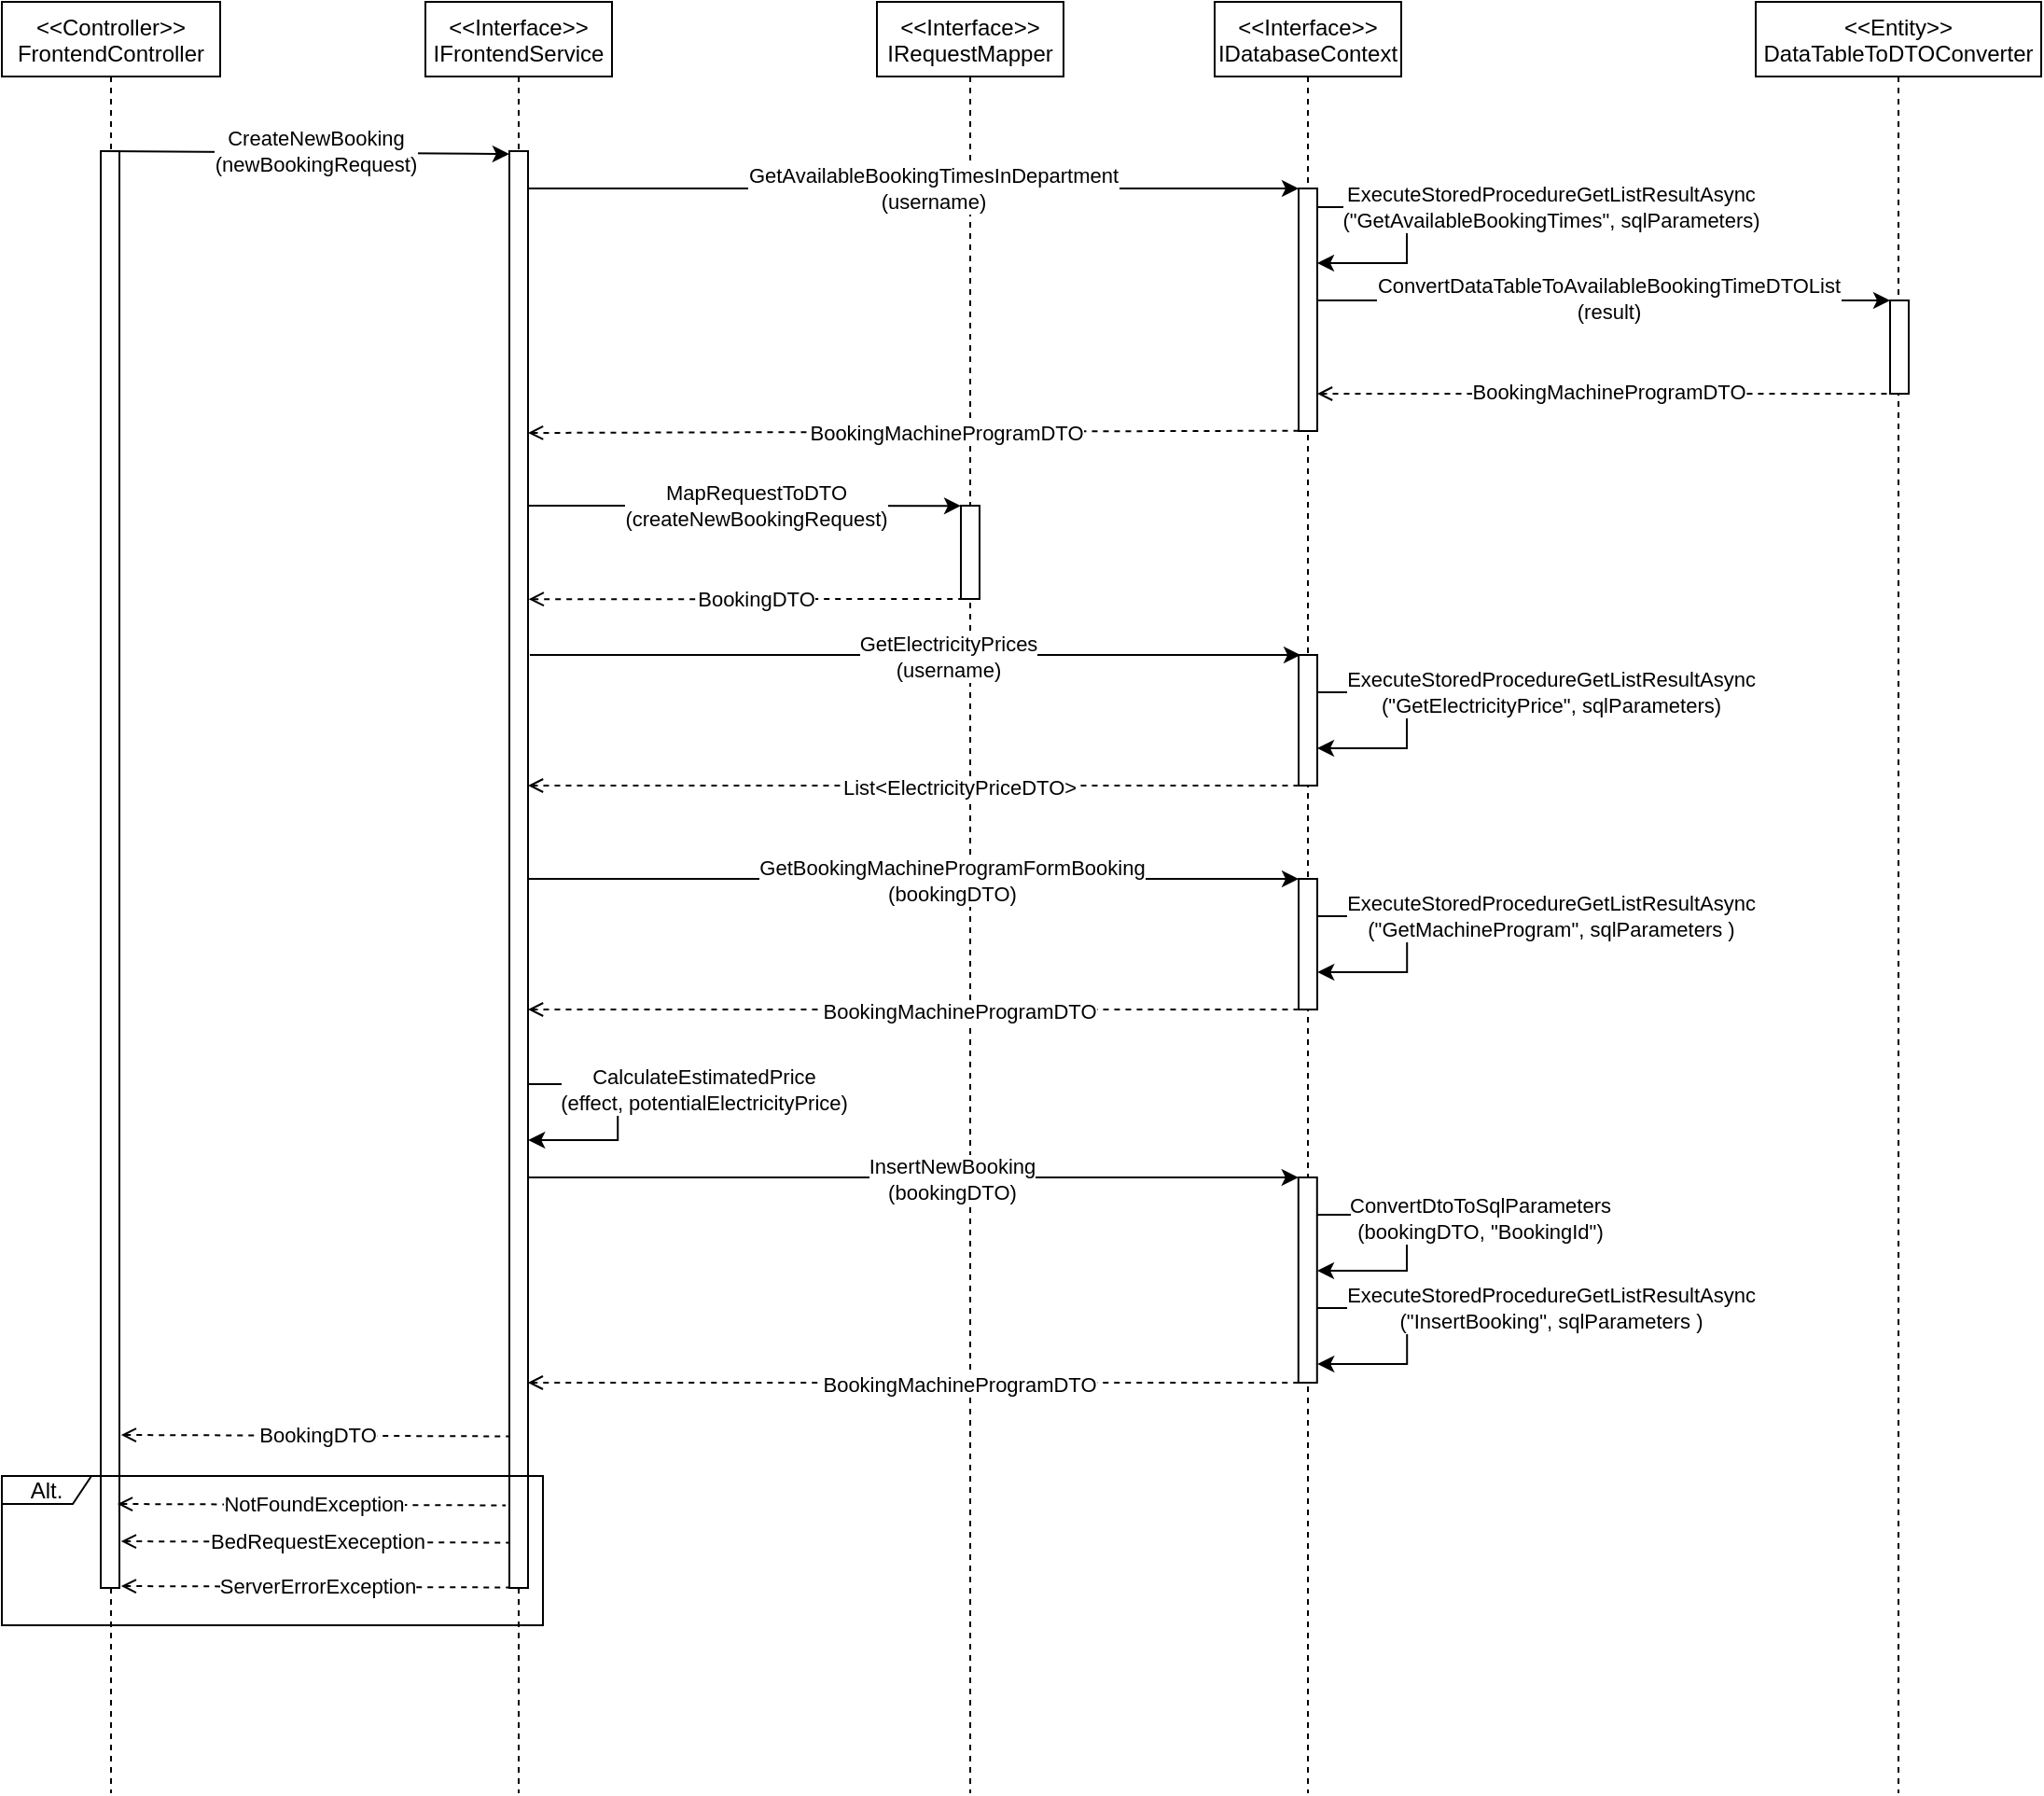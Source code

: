 <mxfile version="20.8.10" type="device"><diagram id="kgpKYQtTHZ0yAKxKKP6v" name="Page-1"><mxGraphModel dx="1418" dy="-341" grid="1" gridSize="10" guides="1" tooltips="1" connect="1" arrows="1" fold="1" page="1" pageScale="1" pageWidth="1654" pageHeight="1169" math="0" shadow="0"><root><mxCell id="0"/><mxCell id="1" parent="0"/><mxCell id="Wqs8DyaRIm2Q_rTAryH2-89" value="&lt;&lt;Interface&gt;&gt;&#10;IRequestMapper" style="shape=umlLifeline;perimeter=lifelinePerimeter;container=1;collapsible=0;recursiveResize=0;rounded=0;shadow=0;strokeWidth=1;" parent="1" vertex="1"><mxGeometry x="750" y="1274" width="100" height="960" as="geometry"/></mxCell><mxCell id="Wqs8DyaRIm2Q_rTAryH2-90" value="" style="points=[];perimeter=orthogonalPerimeter;rounded=0;shadow=0;strokeWidth=1;" parent="Wqs8DyaRIm2Q_rTAryH2-89" vertex="1"><mxGeometry x="45" y="270" width="10" height="50" as="geometry"/></mxCell><mxCell id="Wqs8DyaRIm2Q_rTAryH2-93" value="" style="endArrow=none;html=1;rounded=0;endFill=0;dashed=1;startArrow=open;startFill=0;exitX=1.036;exitY=0.676;exitDx=0;exitDy=0;exitPerimeter=0;" parent="Wqs8DyaRIm2Q_rTAryH2-89" edge="1"><mxGeometry width="50" height="50" relative="1" as="geometry"><mxPoint x="-186.64" y="320.12" as="sourcePoint"/><mxPoint x="45" y="320" as="targetPoint"/></mxGeometry></mxCell><mxCell id="Wqs8DyaRIm2Q_rTAryH2-94" value="BookingDTO" style="edgeLabel;html=1;align=center;verticalAlign=middle;resizable=0;points=[];" parent="Wqs8DyaRIm2Q_rTAryH2-93" vertex="1" connectable="0"><mxGeometry x="0.15" y="-1" relative="1" as="geometry"><mxPoint x="-12" y="-1" as="offset"/></mxGeometry></mxCell><mxCell id="Wqs8DyaRIm2Q_rTAryH2-95" value="FrontendController" style="shape=umlLifeline;perimeter=lifelinePerimeter;container=1;collapsible=0;recursiveResize=0;rounded=0;shadow=0;strokeWidth=1;" parent="1" vertex="1"><mxGeometry x="281" y="1274" width="117" height="510" as="geometry"/></mxCell><mxCell id="Wqs8DyaRIm2Q_rTAryH2-96" value="" style="points=[];perimeter=orthogonalPerimeter;rounded=0;shadow=0;strokeWidth=1;" parent="Wqs8DyaRIm2Q_rTAryH2-95" vertex="1"><mxGeometry x="53" y="80" width="10" height="370" as="geometry"/></mxCell><mxCell id="Wqs8DyaRIm2Q_rTAryH2-97" value="&lt;&lt;Interface&gt;&gt;&#10;IFrontendService" style="shape=umlLifeline;perimeter=lifelinePerimeter;container=1;collapsible=0;recursiveResize=0;rounded=0;shadow=0;strokeWidth=1;" parent="1" vertex="1"><mxGeometry x="508" y="1274" width="100" height="960" as="geometry"/></mxCell><mxCell id="Wqs8DyaRIm2Q_rTAryH2-98" value="" style="points=[];perimeter=orthogonalPerimeter;rounded=0;shadow=0;strokeWidth=1;" parent="Wqs8DyaRIm2Q_rTAryH2-97" vertex="1"><mxGeometry x="45" y="80" width="10" height="770" as="geometry"/></mxCell><mxCell id="Wqs8DyaRIm2Q_rTAryH2-99" value="" style="endArrow=classic;html=1;rounded=0;exitX=0.182;exitY=0;exitDx=0;exitDy=0;exitPerimeter=0;" parent="Wqs8DyaRIm2Q_rTAryH2-97" target="Wqs8DyaRIm2Q_rTAryH2-106" edge="1"><mxGeometry width="50" height="50" relative="1" as="geometry"><mxPoint x="55" y="100" as="sourcePoint"/><mxPoint x="232" y="100" as="targetPoint"/></mxGeometry></mxCell><mxCell id="Wqs8DyaRIm2Q_rTAryH2-100" value="GetAvailableBookingTimesInDepartment&lt;br&gt;(username)" style="edgeLabel;html=1;align=center;verticalAlign=middle;resizable=0;points=[];" parent="Wqs8DyaRIm2Q_rTAryH2-99" vertex="1" connectable="0"><mxGeometry x="0.15" y="-1" relative="1" as="geometry"><mxPoint x="-21" y="-1" as="offset"/></mxGeometry></mxCell><mxCell id="Wqs8DyaRIm2Q_rTAryH2-103" value="" style="endArrow=none;html=1;rounded=0;entryX=-0.007;entryY=0.002;entryDx=0;entryDy=0;entryPerimeter=0;endFill=0;startArrow=open;startFill=0;dashed=1;exitX=1.089;exitY=0.998;exitDx=0;exitDy=0;exitPerimeter=0;" parent="Wqs8DyaRIm2Q_rTAryH2-97" edge="1"><mxGeometry width="50" height="50" relative="1" as="geometry"><mxPoint x="-163.11" y="768.0" as="sourcePoint"/><mxPoint x="45.0" y="768.74" as="targetPoint"/></mxGeometry></mxCell><mxCell id="Wqs8DyaRIm2Q_rTAryH2-104" value="BookingDTO" style="edgeLabel;html=1;align=center;verticalAlign=middle;resizable=0;points=[];" parent="Wqs8DyaRIm2Q_rTAryH2-103" vertex="1" connectable="0"><mxGeometry x="0.15" y="-1" relative="1" as="geometry"><mxPoint x="-15" y="-2" as="offset"/></mxGeometry></mxCell><mxCell id="pjD1qDat9T3HSqiKc3jS-21" value="&lt;&lt;Controller&gt;&gt;&#10;FrontendController" style="shape=umlLifeline;perimeter=lifelinePerimeter;container=1;collapsible=0;recursiveResize=0;rounded=0;shadow=0;strokeWidth=1;" parent="Wqs8DyaRIm2Q_rTAryH2-97" vertex="1"><mxGeometry x="-227" width="117" height="960" as="geometry"/></mxCell><mxCell id="pjD1qDat9T3HSqiKc3jS-22" value="" style="points=[];perimeter=orthogonalPerimeter;rounded=0;shadow=0;strokeWidth=1;" parent="pjD1qDat9T3HSqiKc3jS-21" vertex="1"><mxGeometry x="53" y="80" width="10" height="770" as="geometry"/></mxCell><mxCell id="pjD1qDat9T3HSqiKc3jS-59" value="" style="endArrow=none;html=1;rounded=0;entryX=-0.007;entryY=0.002;entryDx=0;entryDy=0;entryPerimeter=0;endFill=0;startArrow=open;startFill=0;dashed=1;exitX=1.089;exitY=0.998;exitDx=0;exitDy=0;exitPerimeter=0;" parent="Wqs8DyaRIm2Q_rTAryH2-97" edge="1"><mxGeometry width="50" height="50" relative="1" as="geometry"><mxPoint x="-163.11" y="825" as="sourcePoint"/><mxPoint x="45.0" y="825.74" as="targetPoint"/></mxGeometry></mxCell><mxCell id="pjD1qDat9T3HSqiKc3jS-60" value="BedRequestExeception" style="edgeLabel;html=1;align=center;verticalAlign=middle;resizable=0;points=[];" parent="pjD1qDat9T3HSqiKc3jS-59" vertex="1" connectable="0"><mxGeometry x="0.15" y="-1" relative="1" as="geometry"><mxPoint x="-15" y="-2" as="offset"/></mxGeometry></mxCell><mxCell id="pjD1qDat9T3HSqiKc3jS-61" value="" style="endArrow=none;html=1;rounded=0;entryX=-0.007;entryY=0.002;entryDx=0;entryDy=0;entryPerimeter=0;endFill=0;startArrow=open;startFill=0;dashed=1;exitX=1.089;exitY=0.998;exitDx=0;exitDy=0;exitPerimeter=0;" parent="Wqs8DyaRIm2Q_rTAryH2-97" edge="1"><mxGeometry width="50" height="50" relative="1" as="geometry"><mxPoint x="-163.11" y="849" as="sourcePoint"/><mxPoint x="45.0" y="849.74" as="targetPoint"/></mxGeometry></mxCell><mxCell id="pjD1qDat9T3HSqiKc3jS-62" value="ServerErrorException" style="edgeLabel;html=1;align=center;verticalAlign=middle;resizable=0;points=[];" parent="pjD1qDat9T3HSqiKc3jS-61" vertex="1" connectable="0"><mxGeometry x="0.15" y="-1" relative="1" as="geometry"><mxPoint x="-15" y="-2" as="offset"/></mxGeometry></mxCell><mxCell id="Wqs8DyaRIm2Q_rTAryH2-105" value="&lt;&lt;Interface&gt;&gt;&#10;IDatabaseContext" style="shape=umlLifeline;perimeter=lifelinePerimeter;container=1;collapsible=0;recursiveResize=0;rounded=0;shadow=0;strokeWidth=1;" parent="1" vertex="1"><mxGeometry x="931" y="1274" width="100" height="960" as="geometry"/></mxCell><mxCell id="Wqs8DyaRIm2Q_rTAryH2-106" value="" style="points=[];perimeter=orthogonalPerimeter;rounded=0;shadow=0;strokeWidth=1;" parent="Wqs8DyaRIm2Q_rTAryH2-105" vertex="1"><mxGeometry x="45" y="100" width="10" height="130" as="geometry"/></mxCell><mxCell id="pjD1qDat9T3HSqiKc3jS-13" value="" style="points=[];perimeter=orthogonalPerimeter;rounded=0;shadow=0;strokeWidth=1;" parent="Wqs8DyaRIm2Q_rTAryH2-105" vertex="1"><mxGeometry x="45" y="350" width="10" height="70" as="geometry"/></mxCell><mxCell id="pjD1qDat9T3HSqiKc3jS-23" value="" style="points=[];perimeter=orthogonalPerimeter;rounded=0;shadow=0;strokeWidth=1;" parent="Wqs8DyaRIm2Q_rTAryH2-105" vertex="1"><mxGeometry x="45" y="470" width="10" height="70" as="geometry"/></mxCell><mxCell id="pjD1qDat9T3HSqiKc3jS-24" value="" style="endArrow=classic;html=1;rounded=0;exitX=0.182;exitY=0;exitDx=0;exitDy=0;exitPerimeter=0;" parent="Wqs8DyaRIm2Q_rTAryH2-105" edge="1"><mxGeometry width="50" height="50" relative="1" as="geometry"><mxPoint x="55.0" y="490" as="sourcePoint"/><mxPoint x="55.11" y="520" as="targetPoint"/><Array as="points"><mxPoint x="103.11" y="490"/><mxPoint x="103.11" y="520"/></Array></mxGeometry></mxCell><mxCell id="pjD1qDat9T3HSqiKc3jS-25" value="ExecuteStoredProcedureGetListResultAsync&lt;br&gt;(&quot;GetMachineProgram&quot;, sqlParameters )" style="edgeLabel;html=1;align=center;verticalAlign=middle;resizable=0;points=[];" parent="pjD1qDat9T3HSqiKc3jS-24" vertex="1" connectable="0"><mxGeometry x="0.15" y="-1" relative="1" as="geometry"><mxPoint x="78" y="-25" as="offset"/></mxGeometry></mxCell><mxCell id="pjD1qDat9T3HSqiKc3jS-32" value="" style="points=[];perimeter=orthogonalPerimeter;rounded=0;shadow=0;strokeWidth=1;" parent="Wqs8DyaRIm2Q_rTAryH2-105" vertex="1"><mxGeometry x="44.89" y="630" width="10" height="110" as="geometry"/></mxCell><mxCell id="pjD1qDat9T3HSqiKc3jS-33" value="" style="endArrow=classic;html=1;rounded=0;exitX=0.182;exitY=0;exitDx=0;exitDy=0;exitPerimeter=0;" parent="Wqs8DyaRIm2Q_rTAryH2-105" edge="1"><mxGeometry width="50" height="50" relative="1" as="geometry"><mxPoint x="54.89" y="650" as="sourcePoint"/><mxPoint x="55.0" y="680" as="targetPoint"/><Array as="points"><mxPoint x="103" y="650"/><mxPoint x="103" y="680"/></Array></mxGeometry></mxCell><mxCell id="pjD1qDat9T3HSqiKc3jS-34" value="ConvertDtoToSqlParameters&lt;br&gt;(bookingDTO, &quot;BookingId&quot;)" style="edgeLabel;html=1;align=center;verticalAlign=middle;resizable=0;points=[];" parent="pjD1qDat9T3HSqiKc3jS-33" vertex="1" connectable="0"><mxGeometry x="0.15" y="-1" relative="1" as="geometry"><mxPoint x="40" y="-23" as="offset"/></mxGeometry></mxCell><mxCell id="pjD1qDat9T3HSqiKc3jS-35" value="" style="endArrow=classic;html=1;rounded=0;exitX=0.182;exitY=0;exitDx=0;exitDy=0;exitPerimeter=0;" parent="Wqs8DyaRIm2Q_rTAryH2-105" edge="1"><mxGeometry width="50" height="50" relative="1" as="geometry"><mxPoint x="-368.11" y="630" as="sourcePoint"/><mxPoint x="44.89" y="630" as="targetPoint"/></mxGeometry></mxCell><mxCell id="pjD1qDat9T3HSqiKc3jS-36" value="InsertNewBooking&lt;br&gt;(bookingDTO)" style="edgeLabel;html=1;align=center;verticalAlign=middle;resizable=0;points=[];" parent="pjD1qDat9T3HSqiKc3jS-35" vertex="1" connectable="0"><mxGeometry x="0.15" y="-1" relative="1" as="geometry"><mxPoint x="-11" as="offset"/></mxGeometry></mxCell><mxCell id="pjD1qDat9T3HSqiKc3jS-37" value="" style="endArrow=none;html=1;rounded=0;exitX=0.182;exitY=0;exitDx=0;exitDy=0;exitPerimeter=0;endFill=0;startArrow=open;startFill=0;dashed=1;" parent="Wqs8DyaRIm2Q_rTAryH2-105" edge="1"><mxGeometry width="50" height="50" relative="1" as="geometry"><mxPoint x="-368.11" y="740" as="sourcePoint"/><mxPoint x="44.89" y="740" as="targetPoint"/></mxGeometry></mxCell><mxCell id="pjD1qDat9T3HSqiKc3jS-38" value="BookingMachineProgramDTO" style="edgeLabel;html=1;align=center;verticalAlign=middle;resizable=0;points=[];" parent="pjD1qDat9T3HSqiKc3jS-37" vertex="1" connectable="0"><mxGeometry x="0.15" y="-1" relative="1" as="geometry"><mxPoint x="-7" as="offset"/></mxGeometry></mxCell><mxCell id="pjD1qDat9T3HSqiKc3jS-39" value="" style="endArrow=classic;html=1;rounded=0;exitX=0.182;exitY=0;exitDx=0;exitDy=0;exitPerimeter=0;" parent="Wqs8DyaRIm2Q_rTAryH2-105" edge="1"><mxGeometry width="50" height="50" relative="1" as="geometry"><mxPoint x="55.0" y="700" as="sourcePoint"/><mxPoint x="55.11" y="730" as="targetPoint"/><Array as="points"><mxPoint x="103.11" y="700"/><mxPoint x="103.11" y="730"/></Array></mxGeometry></mxCell><mxCell id="pjD1qDat9T3HSqiKc3jS-40" value="ExecuteStoredProcedureGetListResultAsync&lt;br&gt;(&quot;InsertBooking&quot;, sqlParameters )" style="edgeLabel;html=1;align=center;verticalAlign=middle;resizable=0;points=[];" parent="pjD1qDat9T3HSqiKc3jS-39" vertex="1" connectable="0"><mxGeometry x="0.15" y="-1" relative="1" as="geometry"><mxPoint x="78" y="-25" as="offset"/></mxGeometry></mxCell><mxCell id="Wqs8DyaRIm2Q_rTAryH2-111" value="" style="endArrow=classic;html=1;rounded=0;exitX=0.182;exitY=0;exitDx=0;exitDy=0;exitPerimeter=0;entryX=-0.007;entryY=0.002;entryDx=0;entryDy=0;entryPerimeter=0;" parent="1" source="Wqs8DyaRIm2Q_rTAryH2-96" target="Wqs8DyaRIm2Q_rTAryH2-98" edge="1"><mxGeometry width="50" height="50" relative="1" as="geometry"><mxPoint x="473.12" y="1354.22" as="sourcePoint"/><mxPoint x="609" y="1354" as="targetPoint"/></mxGeometry></mxCell><mxCell id="Wqs8DyaRIm2Q_rTAryH2-112" value="CreateNewBooking&lt;br&gt;(newBookingRequest)" style="edgeLabel;html=1;align=center;verticalAlign=middle;resizable=0;points=[];" parent="Wqs8DyaRIm2Q_rTAryH2-111" vertex="1" connectable="0"><mxGeometry x="0.15" y="-1" relative="1" as="geometry"><mxPoint x="-12" y="-2" as="offset"/></mxGeometry></mxCell><mxCell id="Wqs8DyaRIm2Q_rTAryH2-113" value="" style="endArrow=classic;html=1;rounded=0;exitX=0.182;exitY=0;exitDx=0;exitDy=0;exitPerimeter=0;" parent="1" edge="1"><mxGeometry width="50" height="50" relative="1" as="geometry"><mxPoint x="985.89" y="1384" as="sourcePoint"/><mxPoint x="986" y="1414" as="targetPoint"/><Array as="points"><mxPoint x="1034" y="1384"/><mxPoint x="1034" y="1414"/></Array></mxGeometry></mxCell><mxCell id="Wqs8DyaRIm2Q_rTAryH2-114" value="ExecuteStoredProcedureGetListResultAsync&lt;br&gt;(&quot;GetAvailableBookingTimes&quot;, sqlParameters)" style="edgeLabel;html=1;align=center;verticalAlign=middle;resizable=0;points=[];" parent="Wqs8DyaRIm2Q_rTAryH2-113" vertex="1" connectable="0"><mxGeometry x="0.15" y="-1" relative="1" as="geometry"><mxPoint x="78" y="-25" as="offset"/></mxGeometry></mxCell><mxCell id="Wqs8DyaRIm2Q_rTAryH2-115" value="" style="endArrow=none;html=1;rounded=0;startArrow=open;startFill=0;endFill=0;dashed=1;entryX=0.115;entryY=0.991;entryDx=0;entryDy=0;entryPerimeter=0;" parent="1" edge="1"><mxGeometry width="50" height="50" relative="1" as="geometry"><mxPoint x="563" y="1505" as="sourcePoint"/><mxPoint x="977.15" y="1503.83" as="targetPoint"/></mxGeometry></mxCell><mxCell id="Wqs8DyaRIm2Q_rTAryH2-116" value="BookingMachineProgramDTO" style="edgeLabel;html=1;align=center;verticalAlign=middle;resizable=0;points=[];" parent="Wqs8DyaRIm2Q_rTAryH2-115" vertex="1" connectable="0"><mxGeometry x="-0.115" y="-1" relative="1" as="geometry"><mxPoint x="40" y="-1" as="offset"/></mxGeometry></mxCell><mxCell id="Wqs8DyaRIm2Q_rTAryH2-117" value="" style="endArrow=classic;html=1;rounded=0;entryX=0;entryY=0.002;entryDx=0;entryDy=0;entryPerimeter=0;" parent="1" target="Wqs8DyaRIm2Q_rTAryH2-90" edge="1"><mxGeometry width="50" height="50" relative="1" as="geometry"><mxPoint x="563" y="1544" as="sourcePoint"/><mxPoint x="764" y="1544" as="targetPoint"/></mxGeometry></mxCell><mxCell id="Wqs8DyaRIm2Q_rTAryH2-118" value="MapRequestToDTO&lt;br&gt;(createNewBookingRequest)" style="edgeLabel;html=1;align=center;verticalAlign=middle;resizable=0;points=[];" parent="Wqs8DyaRIm2Q_rTAryH2-117" vertex="1" connectable="0"><mxGeometry x="0.15" y="-1" relative="1" as="geometry"><mxPoint x="-12" y="-1" as="offset"/></mxGeometry></mxCell><mxCell id="pjD1qDat9T3HSqiKc3jS-1" value="&lt;&lt;Entity&gt;&gt;&#10;DataTableToDTOConverter" style="shape=umlLifeline;perimeter=lifelinePerimeter;container=1;collapsible=0;recursiveResize=0;rounded=0;shadow=0;strokeWidth=1;" parent="1" vertex="1"><mxGeometry x="1221" y="1274" width="153" height="960" as="geometry"/></mxCell><mxCell id="pjD1qDat9T3HSqiKc3jS-2" value="" style="points=[];perimeter=orthogonalPerimeter;rounded=0;shadow=0;strokeWidth=1;" parent="pjD1qDat9T3HSqiKc3jS-1" vertex="1"><mxGeometry x="72" y="160" width="10" height="50" as="geometry"/></mxCell><mxCell id="pjD1qDat9T3HSqiKc3jS-10" value="" style="endArrow=none;html=1;rounded=0;exitX=0.182;exitY=0;exitDx=0;exitDy=0;exitPerimeter=0;endFill=0;startArrow=open;startFill=0;dashed=1;" parent="pjD1qDat9T3HSqiKc3jS-1" edge="1"><mxGeometry width="50" height="50" relative="1" as="geometry"><mxPoint x="-235" y="210" as="sourcePoint"/><mxPoint x="72" y="210" as="targetPoint"/></mxGeometry></mxCell><mxCell id="pjD1qDat9T3HSqiKc3jS-11" value="BookingMachineProgramDTO" style="edgeLabel;html=1;align=center;verticalAlign=middle;resizable=0;points=[];" parent="pjD1qDat9T3HSqiKc3jS-10" vertex="1" connectable="0"><mxGeometry x="0.15" y="-1" relative="1" as="geometry"><mxPoint x="-21" y="-2" as="offset"/></mxGeometry></mxCell><mxCell id="pjD1qDat9T3HSqiKc3jS-7" value="" style="endArrow=classic;html=1;rounded=0;exitX=0.182;exitY=0;exitDx=0;exitDy=0;exitPerimeter=0;" parent="1" edge="1"><mxGeometry width="50" height="50" relative="1" as="geometry"><mxPoint x="986" y="1434" as="sourcePoint"/><mxPoint x="1293" y="1434" as="targetPoint"/></mxGeometry></mxCell><mxCell id="pjD1qDat9T3HSqiKc3jS-8" value="ConvertDataTableToAvailableBookingTimeDTOList&lt;br&gt;(result)" style="edgeLabel;html=1;align=center;verticalAlign=middle;resizable=0;points=[];" parent="pjD1qDat9T3HSqiKc3jS-7" vertex="1" connectable="0"><mxGeometry x="0.15" y="-1" relative="1" as="geometry"><mxPoint x="-21" y="-2" as="offset"/></mxGeometry></mxCell><mxCell id="pjD1qDat9T3HSqiKc3jS-14" value="" style="endArrow=classic;html=1;rounded=0;exitX=0.182;exitY=0;exitDx=0;exitDy=0;exitPerimeter=0;" parent="1" edge="1"><mxGeometry width="50" height="50" relative="1" as="geometry"><mxPoint x="564" y="1624" as="sourcePoint"/><mxPoint x="977" y="1624" as="targetPoint"/></mxGeometry></mxCell><mxCell id="pjD1qDat9T3HSqiKc3jS-15" value="GetElectricityPrices&lt;br&gt;(username)" style="edgeLabel;html=1;align=center;verticalAlign=middle;resizable=0;points=[];" parent="pjD1qDat9T3HSqiKc3jS-14" vertex="1" connectable="0"><mxGeometry x="0.15" y="-1" relative="1" as="geometry"><mxPoint x="-14" as="offset"/></mxGeometry></mxCell><mxCell id="pjD1qDat9T3HSqiKc3jS-16" value="" style="endArrow=classic;html=1;rounded=0;exitX=0.182;exitY=0;exitDx=0;exitDy=0;exitPerimeter=0;" parent="1" edge="1"><mxGeometry width="50" height="50" relative="1" as="geometry"><mxPoint x="985.89" y="1644" as="sourcePoint"/><mxPoint x="986" y="1674" as="targetPoint"/><Array as="points"><mxPoint x="1034" y="1644"/><mxPoint x="1034" y="1674"/></Array></mxGeometry></mxCell><mxCell id="pjD1qDat9T3HSqiKc3jS-17" value="ExecuteStoredProcedureGetListResultAsync&lt;br&gt;(&quot;GetElectricityPrice&quot;, sqlParameters)" style="edgeLabel;html=1;align=center;verticalAlign=middle;resizable=0;points=[];" parent="pjD1qDat9T3HSqiKc3jS-16" vertex="1" connectable="0"><mxGeometry x="0.15" y="-1" relative="1" as="geometry"><mxPoint x="78" y="-25" as="offset"/></mxGeometry></mxCell><mxCell id="pjD1qDat9T3HSqiKc3jS-18" value="" style="endArrow=none;html=1;rounded=0;exitX=0.182;exitY=0;exitDx=0;exitDy=0;exitPerimeter=0;endFill=0;startArrow=open;startFill=0;dashed=1;" parent="1" edge="1"><mxGeometry width="50" height="50" relative="1" as="geometry"><mxPoint x="563" y="1694" as="sourcePoint"/><mxPoint x="976" y="1694" as="targetPoint"/></mxGeometry></mxCell><mxCell id="pjD1qDat9T3HSqiKc3jS-19" value="List&amp;lt;ElectricityPriceDTO&amp;gt;" style="edgeLabel;html=1;align=center;verticalAlign=middle;resizable=0;points=[];" parent="pjD1qDat9T3HSqiKc3jS-18" vertex="1" connectable="0"><mxGeometry x="0.15" y="-1" relative="1" as="geometry"><mxPoint x="-7" as="offset"/></mxGeometry></mxCell><mxCell id="pjD1qDat9T3HSqiKc3jS-26" value="" style="endArrow=classic;html=1;rounded=0;exitX=0.182;exitY=0;exitDx=0;exitDy=0;exitPerimeter=0;" parent="1" edge="1"><mxGeometry width="50" height="50" relative="1" as="geometry"><mxPoint x="563" y="1744" as="sourcePoint"/><mxPoint x="976" y="1744" as="targetPoint"/></mxGeometry></mxCell><mxCell id="pjD1qDat9T3HSqiKc3jS-27" value="GetBookingMachineProgramFormBooking&lt;br&gt;(bookingDTO)" style="edgeLabel;html=1;align=center;verticalAlign=middle;resizable=0;points=[];" parent="pjD1qDat9T3HSqiKc3jS-26" vertex="1" connectable="0"><mxGeometry x="0.15" y="-1" relative="1" as="geometry"><mxPoint x="-11" as="offset"/></mxGeometry></mxCell><mxCell id="pjD1qDat9T3HSqiKc3jS-28" value="" style="endArrow=none;html=1;rounded=0;exitX=0.182;exitY=0;exitDx=0;exitDy=0;exitPerimeter=0;endFill=0;startArrow=open;startFill=0;dashed=1;" parent="1" edge="1"><mxGeometry width="50" height="50" relative="1" as="geometry"><mxPoint x="563" y="1814" as="sourcePoint"/><mxPoint x="976" y="1814" as="targetPoint"/></mxGeometry></mxCell><mxCell id="pjD1qDat9T3HSqiKc3jS-29" value="BookingMachineProgramDTO" style="edgeLabel;html=1;align=center;verticalAlign=middle;resizable=0;points=[];" parent="pjD1qDat9T3HSqiKc3jS-28" vertex="1" connectable="0"><mxGeometry x="0.15" y="-1" relative="1" as="geometry"><mxPoint x="-7" as="offset"/></mxGeometry></mxCell><mxCell id="pjD1qDat9T3HSqiKc3jS-30" value="" style="endArrow=classic;html=1;rounded=0;exitX=0.182;exitY=0;exitDx=0;exitDy=0;exitPerimeter=0;" parent="1" edge="1"><mxGeometry width="50" height="50" relative="1" as="geometry"><mxPoint x="563.0" y="1854" as="sourcePoint"/><mxPoint x="563.11" y="1884" as="targetPoint"/><Array as="points"><mxPoint x="611.11" y="1854"/><mxPoint x="611.11" y="1884"/></Array></mxGeometry></mxCell><mxCell id="pjD1qDat9T3HSqiKc3jS-31" value="CalculateEstimatedPrice&lt;br&gt;(effect, potentialElectricityPrice)" style="edgeLabel;html=1;align=center;verticalAlign=middle;resizable=0;points=[];" parent="pjD1qDat9T3HSqiKc3jS-30" vertex="1" connectable="0"><mxGeometry x="0.15" y="-1" relative="1" as="geometry"><mxPoint x="47" y="-22" as="offset"/></mxGeometry></mxCell><mxCell id="pjD1qDat9T3HSqiKc3jS-41" value="" style="endArrow=none;html=1;rounded=0;entryX=-0.007;entryY=0.002;entryDx=0;entryDy=0;entryPerimeter=0;endFill=0;startArrow=open;startFill=0;dashed=1;exitX=1.089;exitY=0.998;exitDx=0;exitDy=0;exitPerimeter=0;" parent="1" edge="1"><mxGeometry width="50" height="50" relative="1" as="geometry"><mxPoint x="342.95" y="2079" as="sourcePoint"/><mxPoint x="551.06" y="2079.74" as="targetPoint"/></mxGeometry></mxCell><mxCell id="pjD1qDat9T3HSqiKc3jS-42" value="NotFoundException" style="edgeLabel;html=1;align=center;verticalAlign=middle;resizable=0;points=[];" parent="pjD1qDat9T3HSqiKc3jS-41" vertex="1" connectable="0"><mxGeometry x="0.15" y="-1" relative="1" as="geometry"><mxPoint x="-15" y="-2" as="offset"/></mxGeometry></mxCell><mxCell id="pjD1qDat9T3HSqiKc3jS-63" value="Alt." style="shape=umlFrame;whiteSpace=wrap;html=1;width=48;height=15;" parent="1" vertex="1"><mxGeometry x="281" y="2064" width="290" height="80" as="geometry"/></mxCell></root></mxGraphModel></diagram></mxfile>